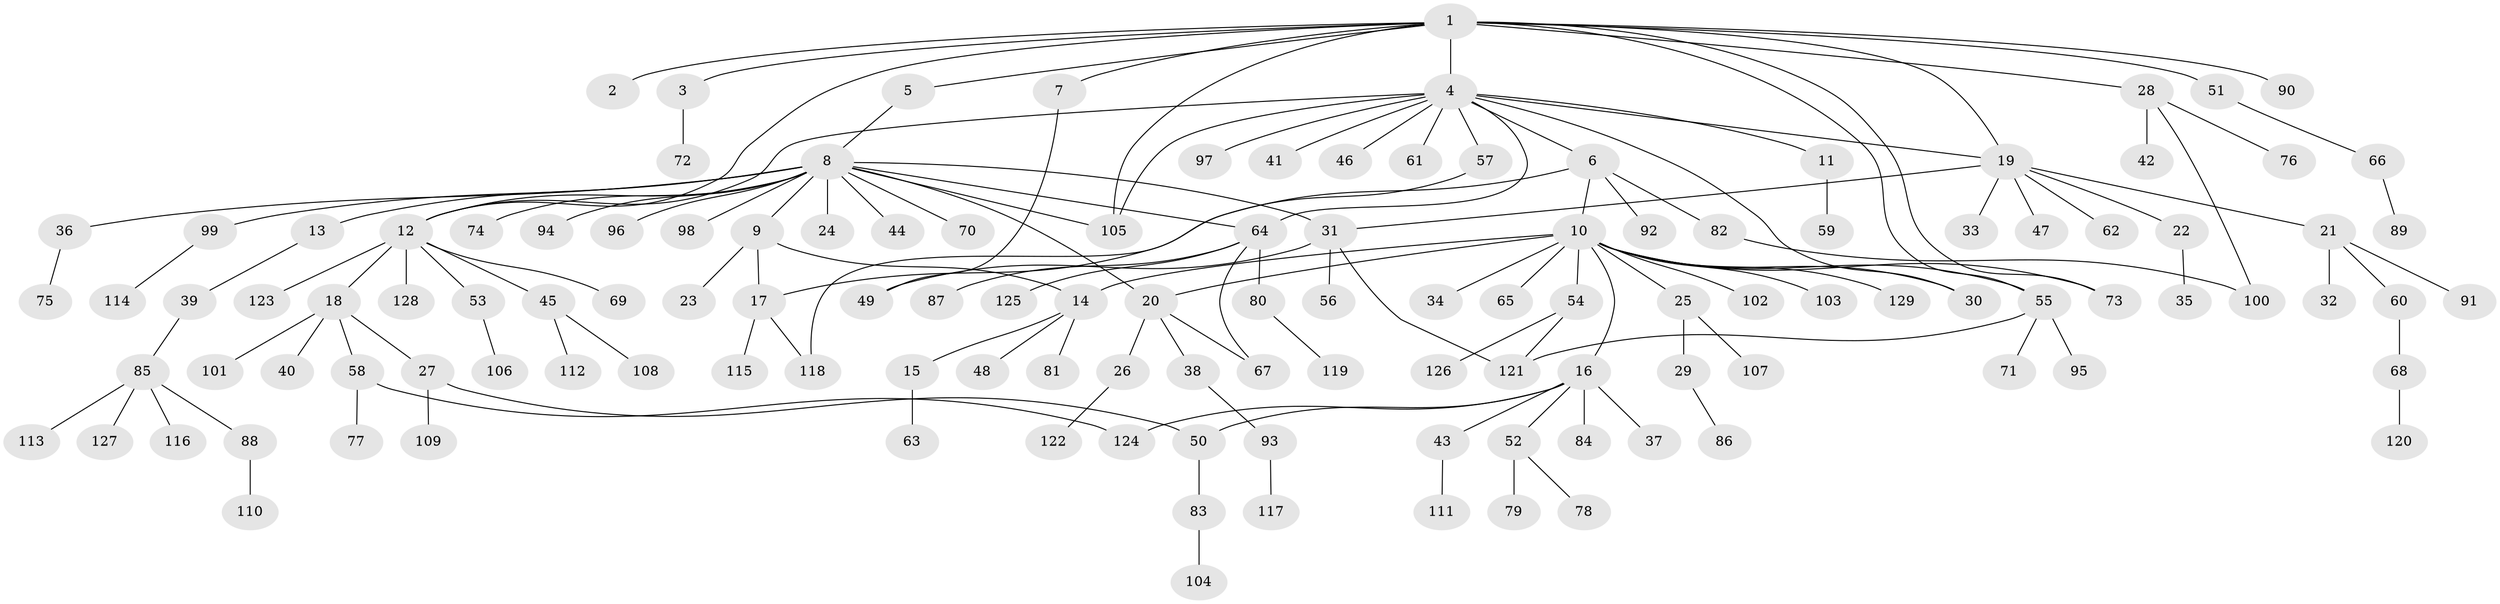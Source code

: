 // Generated by graph-tools (version 1.1) at 2025/47/03/09/25 04:47:02]
// undirected, 129 vertices, 149 edges
graph export_dot {
graph [start="1"]
  node [color=gray90,style=filled];
  1;
  2;
  3;
  4;
  5;
  6;
  7;
  8;
  9;
  10;
  11;
  12;
  13;
  14;
  15;
  16;
  17;
  18;
  19;
  20;
  21;
  22;
  23;
  24;
  25;
  26;
  27;
  28;
  29;
  30;
  31;
  32;
  33;
  34;
  35;
  36;
  37;
  38;
  39;
  40;
  41;
  42;
  43;
  44;
  45;
  46;
  47;
  48;
  49;
  50;
  51;
  52;
  53;
  54;
  55;
  56;
  57;
  58;
  59;
  60;
  61;
  62;
  63;
  64;
  65;
  66;
  67;
  68;
  69;
  70;
  71;
  72;
  73;
  74;
  75;
  76;
  77;
  78;
  79;
  80;
  81;
  82;
  83;
  84;
  85;
  86;
  87;
  88;
  89;
  90;
  91;
  92;
  93;
  94;
  95;
  96;
  97;
  98;
  99;
  100;
  101;
  102;
  103;
  104;
  105;
  106;
  107;
  108;
  109;
  110;
  111;
  112;
  113;
  114;
  115;
  116;
  117;
  118;
  119;
  120;
  121;
  122;
  123;
  124;
  125;
  126;
  127;
  128;
  129;
  1 -- 2;
  1 -- 3;
  1 -- 4;
  1 -- 5;
  1 -- 7;
  1 -- 12;
  1 -- 19;
  1 -- 28;
  1 -- 51;
  1 -- 55;
  1 -- 73;
  1 -- 90;
  1 -- 105;
  3 -- 72;
  4 -- 6;
  4 -- 11;
  4 -- 12;
  4 -- 19;
  4 -- 30;
  4 -- 41;
  4 -- 46;
  4 -- 57;
  4 -- 61;
  4 -- 64;
  4 -- 97;
  4 -- 105;
  5 -- 8;
  6 -- 10;
  6 -- 17;
  6 -- 82;
  6 -- 92;
  7 -- 49;
  8 -- 9;
  8 -- 12;
  8 -- 13;
  8 -- 20;
  8 -- 24;
  8 -- 31;
  8 -- 36;
  8 -- 44;
  8 -- 64;
  8 -- 70;
  8 -- 74;
  8 -- 94;
  8 -- 96;
  8 -- 98;
  8 -- 99;
  8 -- 105;
  9 -- 14;
  9 -- 17;
  9 -- 23;
  10 -- 14;
  10 -- 16;
  10 -- 20;
  10 -- 25;
  10 -- 30;
  10 -- 34;
  10 -- 54;
  10 -- 55;
  10 -- 65;
  10 -- 73;
  10 -- 102;
  10 -- 103;
  10 -- 129;
  11 -- 59;
  12 -- 18;
  12 -- 45;
  12 -- 53;
  12 -- 69;
  12 -- 123;
  12 -- 128;
  13 -- 39;
  14 -- 15;
  14 -- 48;
  14 -- 81;
  15 -- 63;
  16 -- 37;
  16 -- 43;
  16 -- 50;
  16 -- 52;
  16 -- 84;
  16 -- 124;
  17 -- 115;
  17 -- 118;
  18 -- 27;
  18 -- 40;
  18 -- 58;
  18 -- 101;
  19 -- 21;
  19 -- 22;
  19 -- 31;
  19 -- 33;
  19 -- 47;
  19 -- 62;
  20 -- 26;
  20 -- 38;
  20 -- 67;
  21 -- 32;
  21 -- 60;
  21 -- 91;
  22 -- 35;
  25 -- 29;
  25 -- 107;
  26 -- 122;
  27 -- 50;
  27 -- 109;
  28 -- 42;
  28 -- 76;
  28 -- 100;
  29 -- 86;
  31 -- 49;
  31 -- 56;
  31 -- 121;
  36 -- 75;
  38 -- 93;
  39 -- 85;
  43 -- 111;
  45 -- 108;
  45 -- 112;
  50 -- 83;
  51 -- 66;
  52 -- 78;
  52 -- 79;
  53 -- 106;
  54 -- 121;
  54 -- 126;
  55 -- 71;
  55 -- 95;
  55 -- 121;
  57 -- 118;
  58 -- 77;
  58 -- 124;
  60 -- 68;
  64 -- 67;
  64 -- 80;
  64 -- 87;
  64 -- 125;
  66 -- 89;
  68 -- 120;
  80 -- 119;
  82 -- 100;
  83 -- 104;
  85 -- 88;
  85 -- 113;
  85 -- 116;
  85 -- 127;
  88 -- 110;
  93 -- 117;
  99 -- 114;
}
